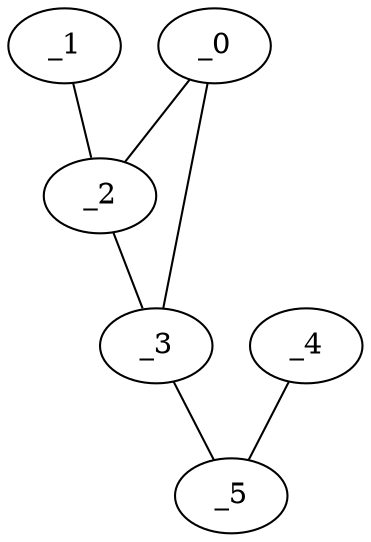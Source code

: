 graph EP1_0035 {
	_0	 [x="2.09915",
		y="2.72405"];
	_2	 [x="0.518118",
		y="0.386588"];
	_0 -- _2;
	_3	 [x="0.750869",
		y="2.72322"];
	_0 -- _3;
	_1	 [x="2.42444",
		y="1.15058"];
	_1 -- _2;
	_2 -- _3;
	_5	 [x="1.94302",
		y="1.87563"];
	_3 -- _5;
	_4	 [x="0.682125",
		y="1.82636"];
	_4 -- _5;
}
